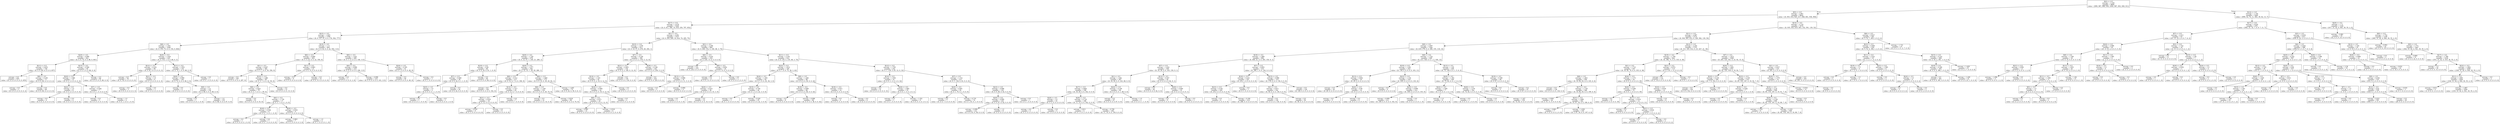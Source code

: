 digraph Tree {
node [shape=box] ;
0 [label="X[2] <= 0.5\nentropy = 3.169\nsamples = 8660\nvalue = [999, 987, 988, 936, 1000, 987, 903, 949, 911]"] ;
1 [label="X[5] <= 0.5\nentropy = 2.967\nsamples = 6820\nvalue = [0, 935, 914, 925, 417, 948, 841, 936, 904]"] ;
0 -> 1 [labeldistance=2.5, labelangle=45, headlabel="True"] ;
2 [label="X[17] <= 0.5\nentropy = 2.476\nsamples = 3246\nvalue = [0, 0, 411, 306, 14, 616, 250, 797, 852]"] ;
1 -> 2 ;
3 [label="X[23] <= 0.5\nentropy = 1.925\nsamples = 1709\nvalue = [0, 0, 157, 97, 0, 0, 176, 502, 777]"] ;
2 -> 3 ;
4 [label="X[8] <= 0.5\nentropy = 1.501\nsamples = 1046\nvalue = [0, 0, 153, 75, 0, 0, 154, 0, 664]"] ;
3 -> 4 ;
5 [label="X[20] <= 0.5\nentropy = 0.906\nsamples = 821\nvalue = [0, 0, 0, 74, 0, 0, 86, 0, 661]"] ;
4 -> 5 ;
6 [label="X[11] <= 0.5\nentropy = 0.453\nsamples = 726\nvalue = [0, 0, 0, 69, 0, 0, 0, 0, 657]"] ;
5 -> 6 ;
7 [label="entropy = 0.0\nsamples = 655\nvalue = [0, 0, 0, 0, 0, 0, 0, 0, 655]"] ;
6 -> 7 ;
8 [label="X[6] <= 0.5\nentropy = 0.185\nsamples = 71\nvalue = [0, 0, 0, 69, 0, 0, 0, 0, 2]"] ;
6 -> 8 ;
9 [label="entropy = 0.0\nsamples = 2\nvalue = [0, 0, 0, 0, 0, 0, 0, 0, 2]"] ;
8 -> 9 ;
10 [label="entropy = 0.0\nsamples = 69\nvalue = [0, 0, 0, 69, 0, 0, 0, 0, 0]"] ;
8 -> 10 ;
11 [label="X[15] <= 0.5\nentropy = 0.546\nsamples = 95\nvalue = [0, 0, 0, 5, 0, 0, 86, 0, 4]"] ;
5 -> 11 ;
12 [label="X[24] <= 0.5\nentropy = 1.566\nsamples = 15\nvalue = [0, 0, 0, 5, 0, 0, 6, 0, 4]"] ;
11 -> 12 ;
13 [label="X[22] <= 0.5\nentropy = 1.0\nsamples = 8\nvalue = [0, 0, 0, 4, 0, 0, 0, 0, 4]"] ;
12 -> 13 ;
14 [label="entropy = 0.0\nsamples = 4\nvalue = [0, 0, 0, 4, 0, 0, 0, 0, 0]"] ;
13 -> 14 ;
15 [label="entropy = 0.0\nsamples = 4\nvalue = [0, 0, 0, 0, 0, 0, 0, 0, 4]"] ;
13 -> 15 ;
16 [label="X[7] <= 0.5\nentropy = 0.592\nsamples = 7\nvalue = [0, 0, 0, 1, 0, 0, 6, 0, 0]"] ;
12 -> 16 ;
17 [label="entropy = 0.0\nsamples = 5\nvalue = [0, 0, 0, 0, 0, 0, 5, 0, 0]"] ;
16 -> 17 ;
18 [label="entropy = 1.0\nsamples = 2\nvalue = [0, 0, 0, 1, 0, 0, 1, 0, 0]"] ;
16 -> 18 ;
19 [label="entropy = 0.0\nsamples = 80\nvalue = [0, 0, 0, 0, 0, 0, 80, 0, 0]"] ;
11 -> 19 ;
20 [label="X[20] <= 0.5\nentropy = 1.018\nsamples = 225\nvalue = [0, 0, 153, 1, 0, 0, 68, 0, 3]"] ;
4 -> 20 ;
21 [label="X[12] <= 0.5\nentropy = 0.222\nsamples = 84\nvalue = [0, 0, 81, 0, 0, 0, 0, 0, 3]"] ;
20 -> 21 ;
22 [label="entropy = 0.0\nsamples = 78\nvalue = [0, 0, 78, 0, 0, 0, 0, 0, 0]"] ;
21 -> 22 ;
23 [label="X[21] <= 0.5\nentropy = 1.0\nsamples = 6\nvalue = [0, 0, 3, 0, 0, 0, 0, 0, 3]"] ;
21 -> 23 ;
24 [label="entropy = 0.0\nsamples = 3\nvalue = [0, 0, 0, 0, 0, 0, 0, 0, 3]"] ;
23 -> 24 ;
25 [label="entropy = 0.0\nsamples = 3\nvalue = [0, 0, 3, 0, 0, 0, 0, 0, 0]"] ;
23 -> 25 ;
26 [label="X[11] <= 0.5\nentropy = 1.053\nsamples = 141\nvalue = [0, 0, 72, 1, 0, 0, 68, 0, 0]"] ;
20 -> 26 ;
27 [label="X[26] <= 0.5\nentropy = 0.999\nsamples = 140\nvalue = [0, 0, 72, 0, 0, 0, 68, 0, 0]"] ;
26 -> 27 ;
28 [label="entropy = 0.0\nsamples = 4\nvalue = [0, 0, 4, 0, 0, 0, 0, 0, 0]"] ;
27 -> 28 ;
29 [label="X[9] <= 0.5\nentropy = 1.0\nsamples = 136\nvalue = [0, 0, 68, 0, 0, 0, 68, 0, 0]"] ;
27 -> 29 ;
30 [label="entropy = 0.0\nsamples = 1\nvalue = [0, 0, 0, 0, 0, 0, 1, 0, 0]"] ;
29 -> 30 ;
31 [label="entropy = 1.0\nsamples = 135\nvalue = [0, 0, 68, 0, 0, 0, 67, 0, 0]"] ;
29 -> 31 ;
32 [label="entropy = 0.0\nsamples = 1\nvalue = [0, 0, 0, 1, 0, 0, 0, 0, 0]"] ;
26 -> 32 ;
33 [label="X[19] <= 0.5\nentropy = 1.11\nsamples = 663\nvalue = [0, 0, 4, 22, 0, 0, 22, 502, 113]"] ;
3 -> 33 ;
34 [label="X[6] <= 0.5\nentropy = 0.669\nsamples = 403\nvalue = [0, 0, 3, 22, 0, 0, 22, 356, 0]"] ;
33 -> 34 ;
35 [label="X[1] <= 0.5\nentropy = 0.447\nsamples = 382\nvalue = [0, 0, 3, 7, 0, 0, 16, 356, 0]"] ;
34 -> 35 ;
36 [label="entropy = 0.0\nsamples = 297\nvalue = [0, 0, 0, 0, 0, 0, 0, 297, 0]"] ;
35 -> 36 ;
37 [label="X[10] <= 0.5\nentropy = 1.286\nsamples = 85\nvalue = [0, 0, 3, 7, 0, 0, 16, 59, 0]"] ;
35 -> 37 ;
38 [label="X[8] <= 0.5\nentropy = 0.822\nsamples = 70\nvalue = [0, 0, 3, 7, 0, 0, 1, 59, 0]"] ;
37 -> 38 ;
39 [label="entropy = 0.0\nsamples = 53\nvalue = [0, 0, 0, 0, 0, 0, 0, 53, 0]"] ;
38 -> 39 ;
40 [label="X[4] <= 0.5\nentropy = 1.739\nsamples = 17\nvalue = [0, 0, 3, 7, 0, 0, 1, 6, 0]"] ;
38 -> 40 ;
41 [label="X[18] <= 0.5\nentropy = 0.544\nsamples = 8\nvalue = [0, 0, 0, 7, 0, 0, 1, 0, 0]"] ;
40 -> 41 ;
42 [label="entropy = 0.0\nsamples = 1\nvalue = [0, 0, 0, 0, 0, 0, 1, 0, 0]"] ;
41 -> 42 ;
43 [label="entropy = 0.0\nsamples = 7\nvalue = [0, 0, 0, 7, 0, 0, 0, 0, 0]"] ;
41 -> 43 ;
44 [label="X[20] <= 0.5\nentropy = 0.918\nsamples = 9\nvalue = [0, 0, 3, 0, 0, 0, 0, 6, 0]"] ;
40 -> 44 ;
45 [label="entropy = 0.863\nsamples = 7\nvalue = [0, 0, 2, 0, 0, 0, 0, 5, 0]"] ;
44 -> 45 ;
46 [label="entropy = 1.0\nsamples = 2\nvalue = [0, 0, 1, 0, 0, 0, 0, 1, 0]"] ;
44 -> 46 ;
47 [label="entropy = 0.0\nsamples = 15\nvalue = [0, 0, 0, 0, 0, 0, 15, 0, 0]"] ;
37 -> 47 ;
48 [label="X[11] <= 0.5\nentropy = 0.863\nsamples = 21\nvalue = [0, 0, 0, 15, 0, 0, 6, 0, 0]"] ;
34 -> 48 ;
49 [label="entropy = 0.0\nsamples = 6\nvalue = [0, 0, 0, 0, 0, 0, 6, 0, 0]"] ;
48 -> 49 ;
50 [label="entropy = 0.0\nsamples = 15\nvalue = [0, 0, 0, 15, 0, 0, 0, 0, 0]"] ;
48 -> 50 ;
51 [label="X[0] <= 0.5\nentropy = 1.021\nsamples = 260\nvalue = [0, 0, 1, 0, 0, 0, 0, 146, 113]"] ;
33 -> 51 ;
52 [label="X[4] <= 0.5\nentropy = 0.999\nsamples = 219\nvalue = [0, 0, 0, 0, 0, 0, 0, 106, 113]"] ;
51 -> 52 ;
53 [label="entropy = 0.0\nsamples = 3\nvalue = [0, 0, 0, 0, 0, 0, 0, 3, 0]"] ;
52 -> 53 ;
54 [label="entropy = 0.998\nsamples = 216\nvalue = [0, 0, 0, 0, 0, 0, 0, 103, 113]"] ;
52 -> 54 ;
55 [label="X[24] <= 0.5\nentropy = 0.165\nsamples = 41\nvalue = [0, 0, 1, 0, 0, 0, 0, 40, 0]"] ;
51 -> 55 ;
56 [label="entropy = 0.0\nsamples = 40\nvalue = [0, 0, 0, 0, 0, 0, 0, 40, 0]"] ;
55 -> 56 ;
57 [label="entropy = 0.0\nsamples = 1\nvalue = [0, 0, 1, 0, 0, 0, 0, 0, 0]"] ;
55 -> 57 ;
58 [label="X[1] <= 0.5\nentropy = 2.291\nsamples = 1537\nvalue = [0, 0, 254, 209, 14, 616, 74, 295, 75]"] ;
2 -> 58 ;
59 [label="X[10] <= 0.5\nentropy = 1.578\nsamples = 873\nvalue = [0, 0, 12, 57, 9, 476, 26, 292, 1]"] ;
58 -> 59 ;
60 [label="X[26] <= 0.5\nentropy = 1.729\nsamples = 478\nvalue = [0, 0, 12, 57, 7, 100, 21, 280, 1]"] ;
59 -> 60 ;
61 [label="X[19] <= 0.5\nentropy = 0.94\nsamples = 86\nvalue = [0, 0, 0, 24, 0, 61, 1, 0, 0]"] ;
60 -> 61 ;
62 [label="X[7] <= 0.5\nentropy = 0.468\nsamples = 26\nvalue = [0, 0, 0, 24, 0, 1, 1, 0, 0]"] ;
61 -> 62 ;
63 [label="X[25] <= 0.5\nentropy = 1.0\nsamples = 2\nvalue = [0, 0, 0, 0, 0, 1, 1, 0, 0]"] ;
62 -> 63 ;
64 [label="entropy = 0.0\nsamples = 1\nvalue = [0, 0, 0, 0, 0, 1, 0, 0, 0]"] ;
63 -> 64 ;
65 [label="entropy = 0.0\nsamples = 1\nvalue = [0, 0, 0, 0, 0, 0, 1, 0, 0]"] ;
63 -> 65 ;
66 [label="entropy = 0.0\nsamples = 24\nvalue = [0, 0, 0, 24, 0, 0, 0, 0, 0]"] ;
62 -> 66 ;
67 [label="entropy = 0.0\nsamples = 60\nvalue = [0, 0, 0, 0, 0, 60, 0, 0, 0]"] ;
61 -> 67 ;
68 [label="X[20] <= 0.5\nentropy = 1.477\nsamples = 392\nvalue = [0, 0, 12, 33, 7, 39, 20, 280, 1]"] ;
60 -> 68 ;
69 [label="X[8] <= 0.5\nentropy = 0.511\nsamples = 217\nvalue = [0, 0, 12, 0, 7, 0, 0, 198, 0]"] ;
68 -> 69 ;
70 [label="entropy = 0.0\nsamples = 192\nvalue = [0, 0, 0, 0, 0, 0, 0, 192, 0]"] ;
69 -> 70 ;
71 [label="X[14] <= 0.5\nentropy = 1.517\nsamples = 25\nvalue = [0, 0, 12, 0, 7, 0, 0, 6, 0]"] ;
69 -> 71 ;
72 [label="X[21] <= 0.5\nentropy = 0.918\nsamples = 18\nvalue = [0, 0, 12, 0, 0, 0, 0, 6, 0]"] ;
71 -> 72 ;
73 [label="entropy = 0.918\nsamples = 9\nvalue = [0, 0, 3, 0, 0, 0, 0, 6, 0]"] ;
72 -> 73 ;
74 [label="entropy = 0.0\nsamples = 9\nvalue = [0, 0, 9, 0, 0, 0, 0, 0, 0]"] ;
72 -> 74 ;
75 [label="entropy = 0.0\nsamples = 7\nvalue = [0, 0, 0, 0, 7, 0, 0, 0, 0]"] ;
71 -> 75 ;
76 [label="X[6] <= 0.5\nentropy = 1.849\nsamples = 175\nvalue = [0, 0, 0, 33, 0, 39, 20, 82, 1]"] ;
68 -> 76 ;
77 [label="X[8] <= 0.5\nentropy = 1.109\nsamples = 103\nvalue = [0, 0, 0, 9, 0, 0, 20, 74, 0]"] ;
76 -> 77 ;
78 [label="entropy = 0.0\nsamples = 14\nvalue = [0, 0, 0, 0, 0, 0, 14, 0, 0]"] ;
77 -> 78 ;
79 [label="entropy = 0.818\nsamples = 89\nvalue = [0, 0, 0, 9, 0, 0, 6, 74, 0]"] ;
77 -> 79 ;
80 [label="entropy = 1.445\nsamples = 72\nvalue = [0, 0, 0, 24, 0, 39, 0, 8, 1]"] ;
76 -> 80 ;
81 [label="X[7] <= 0.5\nentropy = 0.339\nsamples = 395\nvalue = [0, 0, 0, 0, 2, 376, 5, 12, 0]"] ;
59 -> 81 ;
82 [label="X[21] <= 0.5\nentropy = 0.493\nsamples = 154\nvalue = [0, 0, 0, 0, 2, 140, 0, 12, 0]"] ;
81 -> 82 ;
83 [label="X[14] <= 0.5\nentropy = 1.325\nsamples = 24\nvalue = [0, 0, 0, 0, 2, 10, 0, 12, 0]"] ;
82 -> 83 ;
84 [label="X[24] <= 0.5\nentropy = 0.994\nsamples = 22\nvalue = [0, 0, 0, 0, 0, 10, 0, 12, 0]"] ;
83 -> 84 ;
85 [label="X[8] <= 0.5\nentropy = 0.971\nsamples = 20\nvalue = [0, 0, 0, 0, 0, 8, 0, 12, 0]"] ;
84 -> 85 ;
86 [label="entropy = 0.985\nsamples = 14\nvalue = [0, 0, 0, 0, 0, 6, 0, 8, 0]"] ;
85 -> 86 ;
87 [label="entropy = 0.918\nsamples = 6\nvalue = [0, 0, 0, 0, 0, 2, 0, 4, 0]"] ;
85 -> 87 ;
88 [label="entropy = 0.0\nsamples = 2\nvalue = [0, 0, 0, 0, 0, 2, 0, 0, 0]"] ;
84 -> 88 ;
89 [label="entropy = 0.0\nsamples = 2\nvalue = [0, 0, 0, 0, 2, 0, 0, 0, 0]"] ;
83 -> 89 ;
90 [label="entropy = 0.0\nsamples = 130\nvalue = [0, 0, 0, 0, 0, 130, 0, 0, 0]"] ;
82 -> 90 ;
91 [label="X[20] <= 0.5\nentropy = 0.146\nsamples = 241\nvalue = [0, 0, 0, 0, 0, 236, 5, 0, 0]"] ;
81 -> 91 ;
92 [label="entropy = 0.0\nsamples = 225\nvalue = [0, 0, 0, 0, 0, 225, 0, 0, 0]"] ;
91 -> 92 ;
93 [label="X[13] <= 0.5\nentropy = 0.896\nsamples = 16\nvalue = [0, 0, 0, 0, 0, 11, 5, 0, 0]"] ;
91 -> 93 ;
94 [label="entropy = 0.0\nsamples = 5\nvalue = [0, 0, 0, 0, 0, 5, 0, 0, 0]"] ;
93 -> 94 ;
95 [label="entropy = 0.994\nsamples = 11\nvalue = [0, 0, 0, 0, 0, 6, 5, 0, 0]"] ;
93 -> 95 ;
96 [label="X[3] <= 0.5\nentropy = 2.206\nsamples = 664\nvalue = [0, 0, 242, 152, 5, 140, 48, 3, 74]"] ;
58 -> 96 ;
97 [label="X[6] <= 0.5\nentropy = 0.432\nsamples = 252\nvalue = [0, 0, 234, 13, 0, 5, 0, 0, 0]"] ;
96 -> 97 ;
98 [label="entropy = 0.0\nsamples = 234\nvalue = [0, 0, 234, 0, 0, 0, 0, 0, 0]"] ;
97 -> 98 ;
99 [label="X[9] <= 0.5\nentropy = 0.852\nsamples = 18\nvalue = [0, 0, 0, 13, 0, 5, 0, 0, 0]"] ;
97 -> 99 ;
100 [label="entropy = 0.0\nsamples = 13\nvalue = [0, 0, 0, 13, 0, 0, 0, 0, 0]"] ;
99 -> 100 ;
101 [label="entropy = 0.0\nsamples = 5\nvalue = [0, 0, 0, 0, 0, 5, 0, 0, 0]"] ;
99 -> 101 ;
102 [label="X[11] <= 0.5\nentropy = 2.102\nsamples = 412\nvalue = [0, 0, 8, 139, 5, 135, 48, 3, 74]"] ;
96 -> 102 ;
103 [label="X[22] <= 0.5\nentropy = 1.814\nsamples = 160\nvalue = [0, 0, 7, 0, 0, 72, 36, 3, 42]"] ;
102 -> 103 ;
104 [label="X[24] <= 0.5\nentropy = 1.293\nsamples = 62\nvalue = [0, 0, 1, 0, 0, 22, 36, 3, 0]"] ;
103 -> 104 ;
105 [label="X[20] <= 0.5\nentropy = 0.414\nsamples = 36\nvalue = [0, 0, 0, 0, 0, 0, 33, 3, 0]"] ;
104 -> 105 ;
106 [label="entropy = 0.0\nsamples = 3\nvalue = [0, 0, 0, 0, 0, 0, 0, 3, 0]"] ;
105 -> 106 ;
107 [label="entropy = 0.0\nsamples = 33\nvalue = [0, 0, 0, 0, 0, 0, 33, 0, 0]"] ;
105 -> 107 ;
108 [label="X[10] <= 0.5\nentropy = 0.744\nsamples = 26\nvalue = [0, 0, 1, 0, 0, 22, 3, 0, 0]"] ;
104 -> 108 ;
109 [label="entropy = 0.0\nsamples = 1\nvalue = [0, 0, 1, 0, 0, 0, 0, 0, 0]"] ;
108 -> 109 ;
110 [label="entropy = 0.529\nsamples = 25\nvalue = [0, 0, 0, 0, 0, 22, 3, 0, 0]"] ;
108 -> 110 ;
111 [label="X[8] <= 0.5\nentropy = 1.266\nsamples = 98\nvalue = [0, 0, 6, 0, 0, 50, 0, 0, 42]"] ;
103 -> 111 ;
112 [label="X[18] <= 0.5\nentropy = 0.999\nsamples = 88\nvalue = [0, 0, 0, 0, 0, 46, 0, 0, 42]"] ;
111 -> 112 ;
113 [label="entropy = 0.0\nsamples = 8\nvalue = [0, 0, 0, 0, 0, 8, 0, 0, 0]"] ;
112 -> 113 ;
114 [label="entropy = 0.998\nsamples = 80\nvalue = [0, 0, 0, 0, 0, 38, 0, 0, 42]"] ;
112 -> 114 ;
115 [label="X[18] <= 0.5\nentropy = 0.971\nsamples = 10\nvalue = [0, 0, 6, 0, 0, 4, 0, 0, 0]"] ;
111 -> 115 ;
116 [label="entropy = 0.0\nsamples = 4\nvalue = [0, 0, 0, 0, 0, 4, 0, 0, 0]"] ;
115 -> 116 ;
117 [label="entropy = 0.0\nsamples = 6\nvalue = [0, 0, 6, 0, 0, 0, 0, 0, 0]"] ;
115 -> 117 ;
118 [label="X[12] <= 0.5\nentropy = 1.705\nsamples = 252\nvalue = [0, 0, 1, 139, 5, 63, 12, 0, 32]"] ;
102 -> 118 ;
119 [label="X[14] <= 0.5\nentropy = 1.056\nsamples = 41\nvalue = [0, 0, 0, 1, 5, 0, 3, 0, 32]"] ;
118 -> 119 ;
120 [label="entropy = 0.0\nsamples = 31\nvalue = [0, 0, 0, 0, 0, 0, 0, 0, 31]"] ;
119 -> 120 ;
121 [label="X[26] <= 0.5\nentropy = 1.685\nsamples = 10\nvalue = [0, 0, 0, 1, 5, 0, 3, 0, 1]"] ;
119 -> 121 ;
122 [label="entropy = 0.0\nsamples = 1\nvalue = [0, 0, 0, 1, 0, 0, 0, 0, 0]"] ;
121 -> 122 ;
123 [label="entropy = 1.352\nsamples = 9\nvalue = [0, 0, 0, 0, 5, 0, 3, 0, 1]"] ;
121 -> 123 ;
124 [label="X[7] <= 0.5\nentropy = 1.152\nsamples = 211\nvalue = [0, 0, 1, 138, 0, 63, 9, 0, 0]"] ;
118 -> 124 ;
125 [label="X[20] <= 0.5\nentropy = 0.691\nsamples = 81\nvalue = [0, 0, 1, 70, 0, 1, 9, 0, 0]"] ;
124 -> 125 ;
126 [label="entropy = 0.0\nsamples = 7\nvalue = [0, 0, 0, 7, 0, 0, 0, 0, 0]"] ;
125 -> 126 ;
127 [label="entropy = 0.735\nsamples = 74\nvalue = [0, 0, 1, 63, 0, 1, 9, 0, 0]"] ;
125 -> 127 ;
128 [label="X[23] <= 0.5\nentropy = 0.998\nsamples = 130\nvalue = [0, 0, 0, 68, 0, 62, 0, 0, 0]"] ;
124 -> 128 ;
129 [label="X[20] <= 0.5\nentropy = 0.999\nsamples = 129\nvalue = [0, 0, 0, 67, 0, 62, 0, 0, 0]"] ;
128 -> 129 ;
130 [label="entropy = 0.999\nsamples = 121\nvalue = [0, 0, 0, 63, 0, 58, 0, 0, 0]"] ;
129 -> 130 ;
131 [label="entropy = 1.0\nsamples = 8\nvalue = [0, 0, 0, 4, 0, 4, 0, 0, 0]"] ;
129 -> 131 ;
132 [label="entropy = 0.0\nsamples = 1\nvalue = [0, 0, 0, 1, 0, 0, 0, 0, 0]"] ;
128 -> 132 ;
133 [label="X[14] <= 0.5\nentropy = 2.716\nsamples = 3574\nvalue = [0, 935, 503, 619, 403, 332, 591, 139, 52]"] ;
1 -> 133 ;
134 [label="X[11] <= 0.5\nentropy = 2.487\nsamples = 3133\nvalue = [0, 930, 491, 612, 0, 329, 582, 139, 50]"] ;
133 -> 134 ;
135 [label="X[9] <= 0.5\nentropy = 2.097\nsamples = 1382\nvalue = [0, 619, 170, 0, 0, 306, 155, 118, 14]"] ;
134 -> 135 ;
136 [label="X[18] <= 0.5\nentropy = 1.684\nsamples = 892\nvalue = [0, 406, 21, 0, 0, 305, 150, 9, 1]"] ;
135 -> 136 ;
137 [label="X[7] <= 0.5\nentropy = 1.632\nsamples = 359\nvalue = [0, 16, 20, 0, 0, 163, 150, 9, 1]"] ;
136 -> 137 ;
138 [label="X[1] <= 0.5\nentropy = 1.461\nsamples = 267\nvalue = [0, 16, 20, 0, 0, 163, 68, 0, 0]"] ;
137 -> 138 ;
139 [label="X[17] <= 0.5\nentropy = 0.864\nsamples = 198\nvalue = [0, 16, 20, 0, 0, 162, 0, 0, 0]"] ;
138 -> 139 ;
140 [label="X[20] <= 0.5\nentropy = 1.0\nsamples = 10\nvalue = [0, 5, 5, 0, 0, 0, 0, 0, 0]"] ;
139 -> 140 ;
141 [label="entropy = 0.0\nsamples = 5\nvalue = [0, 0, 5, 0, 0, 0, 0, 0, 0]"] ;
140 -> 141 ;
142 [label="entropy = 0.0\nsamples = 5\nvalue = [0, 5, 0, 0, 0, 0, 0, 0, 0]"] ;
140 -> 142 ;
143 [label="X[26] <= 0.5\nentropy = 0.716\nsamples = 188\nvalue = [0, 11, 15, 0, 0, 162, 0, 0, 0]"] ;
139 -> 143 ;
144 [label="entropy = 0.811\nsamples = 4\nvalue = [0, 0, 1, 0, 0, 3, 0, 0, 0]"] ;
143 -> 144 ;
145 [label="entropy = 0.708\nsamples = 184\nvalue = [0, 11, 14, 0, 0, 159, 0, 0, 0]"] ;
143 -> 145 ;
146 [label="X[24] <= 0.5\nentropy = 0.109\nsamples = 69\nvalue = [0, 0, 0, 0, 0, 1, 68, 0, 0]"] ;
138 -> 146 ;
147 [label="entropy = 0.0\nsamples = 67\nvalue = [0, 0, 0, 0, 0, 0, 67, 0, 0]"] ;
146 -> 147 ;
148 [label="entropy = 1.0\nsamples = 2\nvalue = [0, 0, 0, 0, 0, 1, 1, 0, 0]"] ;
146 -> 148 ;
149 [label="X[12] <= 0.5\nentropy = 0.547\nsamples = 92\nvalue = [0, 0, 0, 0, 0, 0, 82, 9, 1]"] ;
137 -> 149 ;
150 [label="entropy = 0.0\nsamples = 82\nvalue = [0, 0, 0, 0, 0, 0, 82, 0, 0]"] ;
149 -> 150 ;
151 [label="X[26] <= 0.5\nentropy = 0.469\nsamples = 10\nvalue = [0, 0, 0, 0, 0, 0, 0, 9, 1]"] ;
149 -> 151 ;
152 [label="entropy = 0.0\nsamples = 9\nvalue = [0, 0, 0, 0, 0, 0, 0, 9, 0]"] ;
151 -> 152 ;
153 [label="entropy = 0.0\nsamples = 1\nvalue = [0, 0, 0, 0, 0, 0, 0, 0, 1]"] ;
151 -> 153 ;
154 [label="X[7] <= 0.5\nentropy = 0.855\nsamples = 533\nvalue = [0, 390, 1, 0, 0, 142, 0, 0, 0]"] ;
136 -> 154 ;
155 [label="X[16] <= 0.5\nentropy = 0.221\nsamples = 221\nvalue = [0, 214, 1, 0, 0, 6, 0, 0, 0]"] ;
154 -> 155 ;
156 [label="X[23] <= 0.5\nentropy = 0.181\nsamples = 220\nvalue = [0, 214, 0, 0, 0, 6, 0, 0, 0]"] ;
155 -> 156 ;
157 [label="entropy = 0.0\nsamples = 6\nvalue = [0, 6, 0, 0, 0, 0, 0, 0, 0]"] ;
156 -> 157 ;
158 [label="entropy = 0.184\nsamples = 214\nvalue = [0, 208, 0, 0, 0, 6, 0, 0, 0]"] ;
156 -> 158 ;
159 [label="entropy = 0.0\nsamples = 1\nvalue = [0, 0, 1, 0, 0, 0, 0, 0, 0]"] ;
155 -> 159 ;
160 [label="X[15] <= 0.5\nentropy = 0.988\nsamples = 312\nvalue = [0, 176, 0, 0, 0, 136, 0, 0, 0]"] ;
154 -> 160 ;
161 [label="X[1] <= 0.5\nentropy = 0.871\nsamples = 192\nvalue = [0, 56, 0, 0, 0, 136, 0, 0, 0]"] ;
160 -> 161 ;
162 [label="entropy = 0.0\nsamples = 136\nvalue = [0, 0, 0, 0, 0, 136, 0, 0, 0]"] ;
161 -> 162 ;
163 [label="entropy = 0.0\nsamples = 56\nvalue = [0, 56, 0, 0, 0, 0, 0, 0, 0]"] ;
161 -> 163 ;
164 [label="entropy = 0.0\nsamples = 120\nvalue = [0, 120, 0, 0, 0, 0, 0, 0, 0]"] ;
160 -> 164 ;
165 [label="X[8] <= 0.5\nentropy = 1.752\nsamples = 490\nvalue = [0, 213, 149, 0, 0, 1, 5, 109, 13]"] ;
135 -> 165 ;
166 [label="X[19] <= 0.5\nentropy = 1.201\nsamples = 252\nvalue = [0, 138, 0, 0, 0, 0, 0, 103, 11]"] ;
165 -> 166 ;
167 [label="X[13] <= 0.5\nentropy = 0.602\nsamples = 34\nvalue = [0, 29, 0, 0, 0, 0, 0, 0, 5]"] ;
166 -> 167 ;
168 [label="entropy = 0.0\nsamples = 20\nvalue = [0, 20, 0, 0, 0, 0, 0, 0, 0]"] ;
167 -> 168 ;
169 [label="X[24] <= 0.5\nentropy = 0.94\nsamples = 14\nvalue = [0, 9, 0, 0, 0, 0, 0, 0, 5]"] ;
167 -> 169 ;
170 [label="entropy = 0.0\nsamples = 5\nvalue = [0, 0, 0, 0, 0, 0, 0, 0, 5]"] ;
169 -> 170 ;
171 [label="entropy = 0.0\nsamples = 9\nvalue = [0, 9, 0, 0, 0, 0, 0, 0, 0]"] ;
169 -> 171 ;
172 [label="X[23] <= 0.5\nentropy = 1.154\nsamples = 218\nvalue = [0, 109, 0, 0, 0, 0, 0, 103, 6]"] ;
166 -> 172 ;
173 [label="entropy = 0.0\nsamples = 6\nvalue = [0, 0, 0, 0, 0, 0, 0, 0, 6]"] ;
172 -> 173 ;
174 [label="X[25] <= 0.5\nentropy = 0.999\nsamples = 212\nvalue = [0, 109, 0, 0, 0, 0, 0, 103, 0]"] ;
172 -> 174 ;
175 [label="entropy = 0.999\nsamples = 211\nvalue = [0, 109, 0, 0, 0, 0, 0, 102, 0]"] ;
174 -> 175 ;
176 [label="entropy = 0.0\nsamples = 1\nvalue = [0, 0, 0, 0, 0, 0, 0, 1, 0]"] ;
174 -> 176 ;
177 [label="X[13] <= 0.5\nentropy = 1.29\nsamples = 238\nvalue = [0, 75, 149, 0, 0, 1, 5, 6, 2]"] ;
165 -> 177 ;
178 [label="X[20] <= 0.5\nentropy = 1.391\nsamples = 169\nvalue = [0, 75, 82, 0, 0, 1, 5, 6, 0]"] ;
177 -> 178 ;
179 [label="X[22] <= 0.5\nentropy = 1.449\nsamples = 7\nvalue = [0, 3, 0, 0, 0, 1, 0, 3, 0]"] ;
178 -> 179 ;
180 [label="entropy = 1.0\nsamples = 6\nvalue = [0, 3, 0, 0, 0, 0, 0, 3, 0]"] ;
179 -> 180 ;
181 [label="entropy = 0.0\nsamples = 1\nvalue = [0, 0, 0, 0, 0, 1, 0, 0, 0]"] ;
179 -> 181 ;
182 [label="X[26] <= 0.5\nentropy = 1.279\nsamples = 162\nvalue = [0, 72, 82, 0, 0, 0, 5, 3, 0]"] ;
178 -> 182 ;
183 [label="entropy = 0.0\nsamples = 3\nvalue = [0, 0, 0, 0, 0, 0, 0, 3, 0]"] ;
182 -> 183 ;
184 [label="entropy = 1.167\nsamples = 159\nvalue = [0, 72, 82, 0, 0, 0, 5, 0, 0]"] ;
182 -> 184 ;
185 [label="X[19] <= 0.5\nentropy = 0.189\nsamples = 69\nvalue = [0, 0, 67, 0, 0, 0, 0, 0, 2]"] ;
177 -> 185 ;
186 [label="entropy = 0.0\nsamples = 2\nvalue = [0, 0, 0, 0, 0, 0, 0, 0, 2]"] ;
185 -> 186 ;
187 [label="entropy = 0.0\nsamples = 67\nvalue = [0, 0, 67, 0, 0, 0, 0, 0, 0]"] ;
185 -> 187 ;
188 [label="X[12] <= 0.5\nentropy = 2.192\nsamples = 1751\nvalue = [0, 311, 321, 612, 0, 23, 427, 21, 36]"] ;
134 -> 188 ;
189 [label="X[19] <= 0.5\nentropy = 1.794\nsamples = 662\nvalue = [0, 18, 196, 71, 0, 0, 335, 6, 36]"] ;
188 -> 189 ;
190 [label="X[1] <= 0.5\nentropy = 1.715\nsamples = 547\nvalue = [0, 18, 82, 70, 0, 0, 335, 6, 36]"] ;
189 -> 190 ;
191 [label="X[8] <= 0.5\nentropy = 1.463\nsamples = 504\nvalue = [0, 10, 82, 65, 0, 0, 335, 6, 6]"] ;
190 -> 191 ;
192 [label="entropy = 0.0\nsamples = 136\nvalue = [0, 0, 0, 0, 0, 0, 136, 0, 0]"] ;
191 -> 192 ;
193 [label="X[17] <= 0.5\nentropy = 1.739\nsamples = 368\nvalue = [0, 10, 82, 65, 0, 0, 199, 6, 6]"] ;
191 -> 193 ;
194 [label="entropy = 0.983\nsamples = 26\nvalue = [0, 0, 15, 11, 0, 0, 0, 0, 0]"] ;
193 -> 194 ;
195 [label="X[23] <= 0.5\nentropy = 1.689\nsamples = 342\nvalue = [0, 10, 67, 54, 0, 0, 199, 6, 6]"] ;
193 -> 195 ;
196 [label="entropy = 0.863\nsamples = 7\nvalue = [0, 5, 0, 0, 0, 0, 2, 0, 0]"] ;
195 -> 196 ;
197 [label="entropy = 1.638\nsamples = 335\nvalue = [0, 5, 67, 54, 0, 0, 197, 6, 6]"] ;
195 -> 197 ;
198 [label="X[24] <= 0.5\nentropy = 1.175\nsamples = 43\nvalue = [0, 8, 0, 5, 0, 0, 0, 0, 30]"] ;
190 -> 198 ;
199 [label="X[20] <= 0.5\nentropy = 0.206\nsamples = 31\nvalue = [0, 0, 0, 1, 0, 0, 0, 0, 30]"] ;
198 -> 199 ;
200 [label="entropy = 0.0\nsamples = 19\nvalue = [0, 0, 0, 0, 0, 0, 0, 0, 19]"] ;
199 -> 200 ;
201 [label="X[17] <= 0.5\nentropy = 0.414\nsamples = 12\nvalue = [0, 0, 0, 1, 0, 0, 0, 0, 11]"] ;
199 -> 201 ;
202 [label="entropy = 0.0\nsamples = 9\nvalue = [0, 0, 0, 0, 0, 0, 0, 0, 9]"] ;
201 -> 202 ;
203 [label="X[21] <= 0.5\nentropy = 0.918\nsamples = 3\nvalue = [0, 0, 0, 1, 0, 0, 0, 0, 2]"] ;
201 -> 203 ;
204 [label="entropy = 0.0\nsamples = 1\nvalue = [0, 0, 0, 1, 0, 0, 0, 0, 0]"] ;
203 -> 204 ;
205 [label="entropy = 0.0\nsamples = 2\nvalue = [0, 0, 0, 0, 0, 0, 0, 0, 2]"] ;
203 -> 205 ;
206 [label="X[16] <= 0.5\nentropy = 0.918\nsamples = 12\nvalue = [0, 8, 0, 4, 0, 0, 0, 0, 0]"] ;
198 -> 206 ;
207 [label="entropy = 0.0\nsamples = 8\nvalue = [0, 8, 0, 0, 0, 0, 0, 0, 0]"] ;
206 -> 207 ;
208 [label="entropy = 0.0\nsamples = 4\nvalue = [0, 0, 0, 4, 0, 0, 0, 0, 0]"] ;
206 -> 208 ;
209 [label="X[21] <= 0.5\nentropy = 0.072\nsamples = 115\nvalue = [0, 0, 114, 1, 0, 0, 0, 0, 0]"] ;
189 -> 209 ;
210 [label="entropy = 0.0\nsamples = 114\nvalue = [0, 0, 114, 0, 0, 0, 0, 0, 0]"] ;
209 -> 210 ;
211 [label="entropy = 0.0\nsamples = 1\nvalue = [0, 0, 0, 1, 0, 0, 0, 0, 0]"] ;
209 -> 211 ;
212 [label="X[7] <= 0.5\nentropy = 1.873\nsamples = 1089\nvalue = [0, 293, 125, 541, 0, 23, 92, 15, 0]"] ;
188 -> 212 ;
213 [label="X[20] <= 0.5\nentropy = 1.691\nsamples = 874\nvalue = [0, 92, 125, 539, 0, 19, 92, 7, 0]"] ;
212 -> 213 ;
214 [label="X[16] <= 0.5\nentropy = 0.139\nsamples = 359\nvalue = [0, 7, 0, 352, 0, 0, 0, 0, 0]"] ;
213 -> 214 ;
215 [label="entropy = 0.0\nsamples = 352\nvalue = [0, 0, 0, 352, 0, 0, 0, 0, 0]"] ;
214 -> 215 ;
216 [label="entropy = 0.0\nsamples = 7\nvalue = [0, 7, 0, 0, 0, 0, 0, 0, 0]"] ;
214 -> 216 ;
217 [label="X[23] <= 0.5\nentropy = 2.159\nsamples = 515\nvalue = [0, 85, 125, 187, 0, 19, 92, 7, 0]"] ;
213 -> 217 ;
218 [label="X[16] <= 0.5\nentropy = 0.592\nsamples = 7\nvalue = [0, 0, 6, 0, 0, 0, 1, 0, 0]"] ;
217 -> 218 ;
219 [label="entropy = 0.0\nsamples = 6\nvalue = [0, 0, 6, 0, 0, 0, 0, 0, 0]"] ;
218 -> 219 ;
220 [label="entropy = 0.0\nsamples = 1\nvalue = [0, 0, 0, 0, 0, 0, 1, 0, 0]"] ;
218 -> 220 ;
221 [label="X[16] <= 0.5\nentropy = 2.16\nsamples = 508\nvalue = [0, 85, 119, 187, 0, 19, 91, 7, 0]"] ;
217 -> 221 ;
222 [label="X[26] <= 0.5\nentropy = 2.158\nsamples = 506\nvalue = [0, 85, 119, 187, 0, 19, 89, 7, 0]"] ;
221 -> 222 ;
223 [label="entropy = 1.252\nsamples = 6\nvalue = [0, 1, 1, 4, 0, 0, 0, 0, 0]"] ;
222 -> 223 ;
224 [label="entropy = 2.163\nsamples = 500\nvalue = [0, 84, 118, 183, 0, 19, 89, 7, 0]"] ;
222 -> 224 ;
225 [label="entropy = 0.0\nsamples = 2\nvalue = [0, 0, 0, 0, 0, 0, 2, 0, 0]"] ;
221 -> 225 ;
226 [label="X[1] <= 0.5\nentropy = 0.437\nsamples = 215\nvalue = [0, 201, 0, 2, 0, 4, 0, 8, 0]"] ;
212 -> 226 ;
227 [label="X[20] <= 0.5\nentropy = 1.379\nsamples = 14\nvalue = [0, 0, 0, 2, 0, 4, 0, 8, 0]"] ;
226 -> 227 ;
228 [label="entropy = 0.918\nsamples = 12\nvalue = [0, 0, 0, 0, 0, 4, 0, 8, 0]"] ;
227 -> 228 ;
229 [label="entropy = 0.0\nsamples = 2\nvalue = [0, 0, 0, 2, 0, 0, 0, 0, 0]"] ;
227 -> 229 ;
230 [label="entropy = 0.0\nsamples = 201\nvalue = [0, 201, 0, 0, 0, 0, 0, 0, 0]"] ;
226 -> 230 ;
231 [label="X[6] <= 0.5\nentropy = 0.627\nsamples = 441\nvalue = [0, 5, 12, 7, 403, 3, 9, 0, 2]"] ;
133 -> 231 ;
232 [label="X[23] <= 0.5\nentropy = 0.469\nsamples = 418\nvalue = [0, 5, 12, 4, 392, 1, 2, 0, 2]"] ;
231 -> 232 ;
233 [label="X[11] <= 0.5\nentropy = 2.522\nsamples = 10\nvalue = [0, 1, 2, 2, 1, 0, 2, 0, 2]"] ;
232 -> 233 ;
234 [label="X[19] <= 0.5\nentropy = 1.5\nsamples = 4\nvalue = [0, 1, 2, 0, 1, 0, 0, 0, 0]"] ;
233 -> 234 ;
235 [label="entropy = 0.0\nsamples = 2\nvalue = [0, 0, 2, 0, 0, 0, 0, 0, 0]"] ;
234 -> 235 ;
236 [label="entropy = 1.0\nsamples = 2\nvalue = [0, 1, 0, 0, 1, 0, 0, 0, 0]"] ;
234 -> 236 ;
237 [label="X[21] <= 0.5\nentropy = 1.585\nsamples = 6\nvalue = [0, 0, 0, 2, 0, 0, 2, 0, 2]"] ;
233 -> 237 ;
238 [label="entropy = 0.0\nsamples = 2\nvalue = [0, 0, 0, 0, 0, 0, 2, 0, 0]"] ;
237 -> 238 ;
239 [label="X[24] <= 0.5\nentropy = 1.0\nsamples = 4\nvalue = [0, 0, 0, 2, 0, 0, 0, 0, 2]"] ;
237 -> 239 ;
240 [label="entropy = 0.0\nsamples = 2\nvalue = [0, 0, 0, 0, 0, 0, 0, 0, 2]"] ;
239 -> 240 ;
241 [label="entropy = 0.0\nsamples = 2\nvalue = [0, 0, 0, 2, 0, 0, 0, 0, 0]"] ;
239 -> 241 ;
242 [label="X[15] <= 0.5\nentropy = 0.314\nsamples = 408\nvalue = [0, 4, 10, 2, 391, 1, 0, 0, 0]"] ;
232 -> 242 ;
243 [label="X[18] <= 0.5\nentropy = 0.189\nsamples = 393\nvalue = [0, 4, 4, 0, 384, 1, 0, 0, 0]"] ;
242 -> 243 ;
244 [label="entropy = 0.0\nsamples = 361\nvalue = [0, 0, 0, 0, 361, 0, 0, 0, 0]"] ;
243 -> 244 ;
245 [label="entropy = 1.249\nsamples = 32\nvalue = [0, 4, 4, 0, 23, 1, 0, 0, 0]"] ;
243 -> 245 ;
246 [label="entropy = 1.429\nsamples = 15\nvalue = [0, 0, 6, 2, 7, 0, 0, 0, 0]"] ;
242 -> 246 ;
247 [label="entropy = 1.721\nsamples = 23\nvalue = [0, 0, 0, 3, 11, 2, 7, 0, 0]"] ;
231 -> 247 ;
248 [label="X[14] <= 0.5\nentropy = 1.744\nsamples = 1840\nvalue = [999, 52, 74, 11, 583, 39, 62, 13, 7]"] ;
0 -> 248 [labeldistance=2.5, labelangle=-45, headlabel="False"] ;
249 [label="X[17] <= 0.5\nentropy = 0.934\nsamples = 676\nvalue = [582, 21, 32, 7, 0, 9, 7, 11, 7]"] ;
248 -> 249 ;
250 [label="X[7] <= 0.5\nentropy = 2.413\nsamples = 63\nvalue = [23, 13, 10, 2, 0, 0, 7, 6, 2]"] ;
249 -> 250 ;
251 [label="X[24] <= 0.5\nentropy = 2.099\nsamples = 45\nvalue = [21, 2, 10, 2, 0, 0, 5, 5, 0]"] ;
250 -> 251 ;
252 [label="X[8] <= 0.5\nentropy = 1.769\nsamples = 39\nvalue = [19, 0, 10, 0, 0, 0, 5, 5, 0]"] ;
251 -> 252 ;
253 [label="X[21] <= 0.5\nentropy = 0.991\nsamples = 13\nvalue = [10, 0, 0, 0, 0, 0, 1, 2, 0]"] ;
252 -> 253 ;
254 [label="entropy = 1.096\nsamples = 11\nvalue = [8, 0, 0, 0, 0, 0, 1, 2, 0]"] ;
253 -> 254 ;
255 [label="entropy = 0.0\nsamples = 2\nvalue = [2, 0, 0, 0, 0, 0, 0, 0, 0]"] ;
253 -> 255 ;
256 [label="X[13] <= 0.5\nentropy = 1.835\nsamples = 26\nvalue = [9, 0, 10, 0, 0, 0, 4, 3, 0]"] ;
252 -> 256 ;
257 [label="X[11] <= 0.5\nentropy = 1.309\nsamples = 11\nvalue = [7, 0, 2, 0, 0, 0, 0, 2, 0]"] ;
256 -> 257 ;
258 [label="X[5] <= 0.5\nentropy = 1.0\nsamples = 4\nvalue = [0, 0, 2, 0, 0, 0, 0, 2, 0]"] ;
257 -> 258 ;
259 [label="entropy = 0.0\nsamples = 2\nvalue = [0, 0, 2, 0, 0, 0, 0, 0, 0]"] ;
258 -> 259 ;
260 [label="entropy = 0.0\nsamples = 2\nvalue = [0, 0, 0, 0, 0, 0, 0, 2, 0]"] ;
258 -> 260 ;
261 [label="entropy = 0.0\nsamples = 7\nvalue = [7, 0, 0, 0, 0, 0, 0, 0, 0]"] ;
257 -> 261 ;
262 [label="entropy = 1.64\nsamples = 15\nvalue = [2, 0, 8, 0, 0, 0, 4, 1, 0]"] ;
256 -> 262 ;
263 [label="X[11] <= 0.5\nentropy = 1.585\nsamples = 6\nvalue = [2, 2, 0, 2, 0, 0, 0, 0, 0]"] ;
251 -> 263 ;
264 [label="X[16] <= 0.5\nentropy = 1.0\nsamples = 4\nvalue = [2, 2, 0, 0, 0, 0, 0, 0, 0]"] ;
263 -> 264 ;
265 [label="entropy = 0.0\nsamples = 2\nvalue = [0, 2, 0, 0, 0, 0, 0, 0, 0]"] ;
264 -> 265 ;
266 [label="entropy = 0.0\nsamples = 2\nvalue = [2, 0, 0, 0, 0, 0, 0, 0, 0]"] ;
264 -> 266 ;
267 [label="entropy = 0.0\nsamples = 2\nvalue = [0, 0, 0, 2, 0, 0, 0, 0, 0]"] ;
263 -> 267 ;
268 [label="X[3] <= 0.5\nentropy = 1.722\nsamples = 18\nvalue = [2, 11, 0, 0, 0, 0, 2, 1, 2]"] ;
250 -> 268 ;
269 [label="entropy = 0.0\nsamples = 11\nvalue = [0, 11, 0, 0, 0, 0, 0, 0, 0]"] ;
268 -> 269 ;
270 [label="X[15] <= 0.5\nentropy = 1.95\nsamples = 7\nvalue = [2, 0, 0, 0, 0, 0, 2, 1, 2]"] ;
268 -> 270 ;
271 [label="X[20] <= 0.5\nentropy = 0.918\nsamples = 3\nvalue = [0, 0, 0, 0, 0, 0, 0, 1, 2]"] ;
270 -> 271 ;
272 [label="entropy = 0.0\nsamples = 1\nvalue = [0, 0, 0, 0, 0, 0, 0, 1, 0]"] ;
271 -> 272 ;
273 [label="entropy = 0.0\nsamples = 2\nvalue = [0, 0, 0, 0, 0, 0, 0, 0, 2]"] ;
271 -> 273 ;
274 [label="X[24] <= 0.5\nentropy = 1.0\nsamples = 4\nvalue = [2, 0, 0, 0, 0, 0, 2, 0, 0]"] ;
270 -> 274 ;
275 [label="entropy = 0.0\nsamples = 2\nvalue = [0, 0, 0, 0, 0, 0, 2, 0, 0]"] ;
274 -> 275 ;
276 [label="entropy = 0.0\nsamples = 2\nvalue = [2, 0, 0, 0, 0, 0, 0, 0, 0]"] ;
274 -> 276 ;
277 [label="X[3] <= 0.5\nentropy = 0.634\nsamples = 613\nvalue = [559, 8, 22, 5, 0, 9, 0, 5, 5]"] ;
249 -> 277 ;
278 [label="X[6] <= 0.5\nentropy = 0.442\nsamples = 588\nvalue = [556, 8, 3, 5, 0, 7, 0, 5, 4]"] ;
277 -> 278 ;
279 [label="X[20] <= 0.5\nentropy = 0.255\nsamples = 567\nvalue = [551, 2, 3, 4, 0, 4, 0, 1, 2]"] ;
278 -> 279 ;
280 [label="X[12] <= 0.5\nentropy = 1.725\nsamples = 30\nvalue = [19, 0, 1, 3, 0, 4, 0, 1, 2]"] ;
279 -> 280 ;
281 [label="X[26] <= 0.5\nentropy = 1.429\nsamples = 26\nvalue = [18, 0, 1, 0, 0, 4, 0, 1, 2]"] ;
280 -> 281 ;
282 [label="entropy = 0.0\nsamples = 2\nvalue = [0, 0, 0, 0, 0, 2, 0, 0, 0]"] ;
281 -> 282 ;
283 [label="X[10] <= 0.5\nentropy = 1.291\nsamples = 24\nvalue = [18, 0, 1, 0, 0, 2, 0, 1, 2]"] ;
281 -> 283 ;
284 [label="entropy = 1.328\nsamples = 23\nvalue = [17, 0, 1, 0, 0, 2, 0, 1, 2]"] ;
283 -> 284 ;
285 [label="entropy = 0.0\nsamples = 1\nvalue = [1, 0, 0, 0, 0, 0, 0, 0, 0]"] ;
283 -> 285 ;
286 [label="X[7] <= 0.5\nentropy = 0.811\nsamples = 4\nvalue = [1, 0, 0, 3, 0, 0, 0, 0, 0]"] ;
280 -> 286 ;
287 [label="entropy = 0.0\nsamples = 3\nvalue = [0, 0, 0, 3, 0, 0, 0, 0, 0]"] ;
286 -> 287 ;
288 [label="entropy = 0.0\nsamples = 1\nvalue = [1, 0, 0, 0, 0, 0, 0, 0, 0]"] ;
286 -> 288 ;
289 [label="X[26] <= 0.5\nentropy = 0.09\nsamples = 537\nvalue = [532, 2, 2, 1, 0, 0, 0, 0, 0]"] ;
279 -> 289 ;
290 [label="X[4] <= 0.5\nentropy = 1.5\nsamples = 4\nvalue = [1, 2, 0, 1, 0, 0, 0, 0, 0]"] ;
289 -> 290 ;
291 [label="entropy = 0.0\nsamples = 2\nvalue = [0, 2, 0, 0, 0, 0, 0, 0, 0]"] ;
290 -> 291 ;
292 [label="X[7] <= 0.5\nentropy = 1.0\nsamples = 2\nvalue = [1, 0, 0, 1, 0, 0, 0, 0, 0]"] ;
290 -> 292 ;
293 [label="entropy = 0.0\nsamples = 1\nvalue = [0, 0, 0, 1, 0, 0, 0, 0, 0]"] ;
292 -> 293 ;
294 [label="entropy = 0.0\nsamples = 1\nvalue = [1, 0, 0, 0, 0, 0, 0, 0, 0]"] ;
292 -> 294 ;
295 [label="X[9] <= 0.5\nentropy = 0.036\nsamples = 533\nvalue = [531, 0, 2, 0, 0, 0, 0, 0, 0]"] ;
289 -> 295 ;
296 [label="X[12] <= 0.5\nentropy = 0.02\nsamples = 530\nvalue = [529, 0, 1, 0, 0, 0, 0, 0, 0]"] ;
295 -> 296 ;
297 [label="entropy = 0.021\nsamples = 501\nvalue = [500, 0, 1, 0, 0, 0, 0, 0, 0]"] ;
296 -> 297 ;
298 [label="entropy = 0.0\nsamples = 29\nvalue = [29, 0, 0, 0, 0, 0, 0, 0, 0]"] ;
296 -> 298 ;
299 [label="entropy = 0.918\nsamples = 3\nvalue = [2, 0, 1, 0, 0, 0, 0, 0, 0]"] ;
295 -> 299 ;
300 [label="X[26] <= 0.5\nentropy = 2.398\nsamples = 21\nvalue = [5, 6, 0, 1, 0, 3, 0, 4, 2]"] ;
278 -> 300 ;
301 [label="entropy = 0.0\nsamples = 2\nvalue = [0, 0, 0, 0, 0, 0, 0, 2, 0]"] ;
300 -> 301 ;
302 [label="entropy = 2.36\nsamples = 19\nvalue = [5, 6, 0, 1, 0, 3, 0, 2, 2]"] ;
300 -> 302 ;
303 [label="X[12] <= 0.5\nentropy = 1.145\nsamples = 25\nvalue = [3, 0, 19, 0, 0, 2, 0, 0, 1]"] ;
277 -> 303 ;
304 [label="X[26] <= 0.5\nentropy = 0.808\nsamples = 23\nvalue = [3, 0, 19, 0, 0, 0, 0, 0, 1]"] ;
303 -> 304 ;
305 [label="entropy = 0.0\nsamples = 1\nvalue = [0, 0, 1, 0, 0, 0, 0, 0, 0]"] ;
304 -> 305 ;
306 [label="entropy = 0.832\nsamples = 22\nvalue = [3, 0, 18, 0, 0, 0, 0, 0, 1]"] ;
304 -> 306 ;
307 [label="entropy = 0.0\nsamples = 2\nvalue = [0, 0, 0, 0, 0, 2, 0, 0, 0]"] ;
303 -> 307 ;
308 [label="X[20] <= 0.5\nentropy = 1.73\nsamples = 1164\nvalue = [417, 31, 42, 4, 583, 30, 55, 2, 0]"] ;
248 -> 308 ;
309 [label="entropy = 0.981\nsamples = 55\nvalue = [32, 0, 0, 0, 23, 0, 0, 0, 0]"] ;
308 -> 309 ;
310 [label="X[8] <= 0.5\nentropy = 1.752\nsamples = 1109\nvalue = [385, 31, 42, 4, 560, 30, 55, 2, 0]"] ;
308 -> 310 ;
311 [label="entropy = 0.993\nsamples = 42\nvalue = [23, 0, 0, 0, 19, 0, 0, 0, 0]"] ;
310 -> 311 ;
312 [label="X[5] <= 0.5\nentropy = 1.771\nsamples = 1067\nvalue = [362, 31, 42, 4, 541, 30, 55, 2, 0]"] ;
310 -> 312 ;
313 [label="entropy = 0.869\nsamples = 31\nvalue = [9, 0, 0, 0, 22, 0, 0, 0, 0]"] ;
312 -> 313 ;
314 [label="X[17] <= 0.5\nentropy = 1.789\nsamples = 1036\nvalue = [353, 31, 42, 4, 519, 30, 55, 2, 0]"] ;
312 -> 314 ;
315 [label="entropy = 1.0\nsamples = 30\nvalue = [15, 0, 0, 0, 15, 0, 0, 0, 0]"] ;
314 -> 315 ;
316 [label="X[22] <= 0.5\nentropy = 1.804\nsamples = 1006\nvalue = [338, 31, 42, 4, 504, 30, 55, 2, 0]"] ;
314 -> 316 ;
317 [label="X[11] <= 0.5\nentropy = 1.805\nsamples = 1004\nvalue = [336, 31, 42, 4, 504, 30, 55, 2, 0]"] ;
316 -> 317 ;
318 [label="entropy = 0.811\nsamples = 4\nvalue = [1, 0, 0, 0, 3, 0, 0, 0, 0]"] ;
317 -> 318 ;
319 [label="entropy = 1.807\nsamples = 1000\nvalue = [335, 31, 42, 4, 501, 30, 55, 2, 0]"] ;
317 -> 319 ;
320 [label="entropy = 0.0\nsamples = 2\nvalue = [2, 0, 0, 0, 0, 0, 0, 0, 0]"] ;
316 -> 320 ;
}